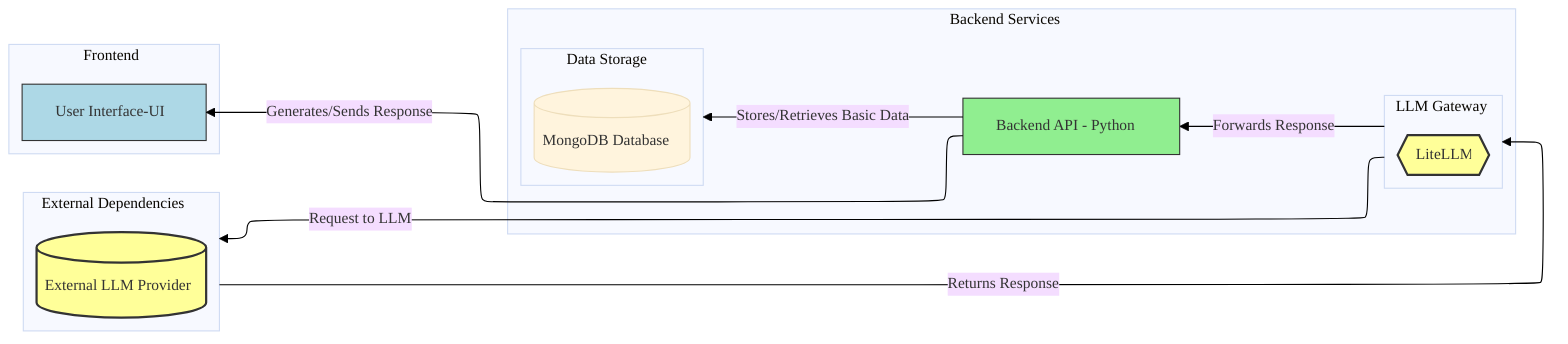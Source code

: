 ---
config:
  layout: elk
  look: classic
  theme: base
  themeVariables:
    fontFamily: ''
    fontSize: 14px
    lineColor: '#000000'
---

graph RL

    %% Define Custom Styles using theme variables or specific colors
    classDef uiStyle fill:#ADD8E6,stroke:#333,stroke-width:2px;       %% Light Blue
    classDef backendStyle fill:#90EE90,stroke:#333,stroke-width:2px;   %% Light Green
    classDef llmStyle fill:#FFFF99,stroke:#333,stroke-width:2px;      
    classDef externalStyle fill:#FFFF99,stroke:#333,stroke-width:2px; 


    %% Define Nodes and Subgraphs with IDs and Titles
    
    subgraph BS[Backend Services]
        direction TB;
        BackendAPI[Backend API - Python]:::backendStyle
        subgraph LG[LLM Gateway]
            direction TB;
            LiteLLMGateway{{LiteLLM}}:::llmStyle
        end
        subgraph DS[Data Storage]
             direction TB;
             MongoDB[(MongoDB Database)]:::dbStyle
        end
    end



    subgraph ED[External Dependencies]
        direction TB;
        ExternalLLM[(External LLM Provider)]:::externalStyle 
    end

    subgraph FE[Frontend]
        direction TB
        UI[User Interface-UI]:::uiStyle
    end


    %% Define Flow (Edges)
  
    LG -- "Request to LLM" --> ED;
    BackendAPI -- "Generates/Sends Response" --> UI;
    BackendAPI -- "Stores/Retrieves Basic Data" --> DS;
    ED -- "Returns Response" --> LG;
    LG -- "Forwards Response" --> BackendAPI;

    %% Apply curved lines using 'basis' interpolation
    %% linkStyle default interpolate basis;
    %% title: Phase 1 Architecture Diagram: Basic Setup (Corrected)